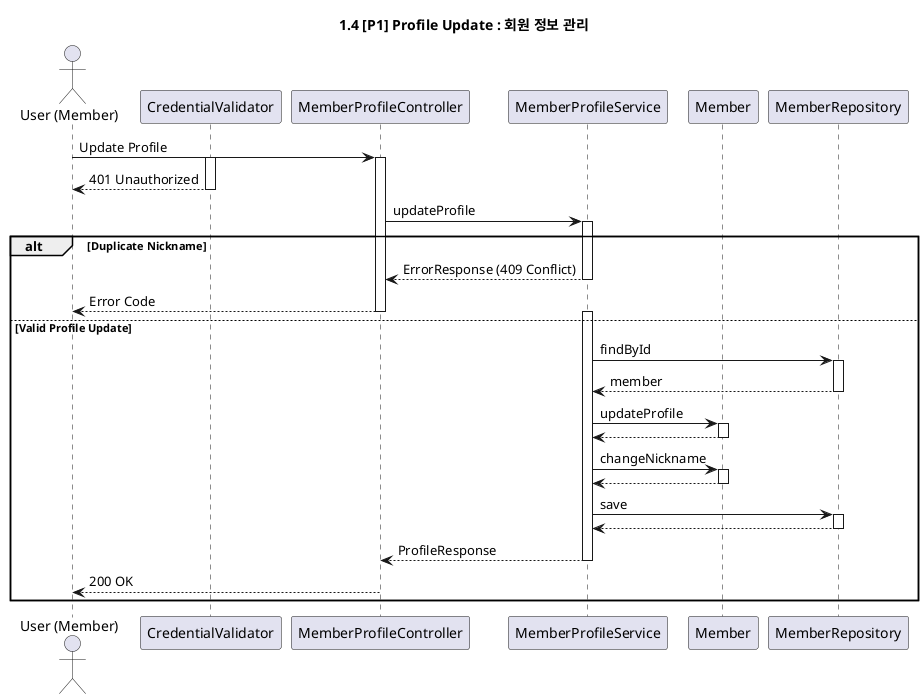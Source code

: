 @startuml

title 1.4 [P1] Profile Update : 회원 정보 관리

actor "User (Member)" as User
participant "CredentialValidator" as Validator
participant "MemberProfileController" as Controller
participant "MemberProfileService" as AppService
participant "Member" as MemberDomain
participant "MemberRepository" as Repository

User -> Controller: Update Profile
activate Validator
activate Controller
Validator --> User: 401 Unauthorized
deactivate Validator

Controller -> AppService: updateProfile

alt Duplicate Nickname
    activate AppService
    AppService --> Controller: ErrorResponse (409 Conflict)
    deactivate AppService
    Controller --> User: Error Code
    deactivate Controller
else Valid Profile Update
    activate AppService
    AppService -> Repository: findById
    activate Repository
    Repository --> AppService: member
deactivate Repository

AppService -> MemberDomain: updateProfile
activate MemberDomain
MemberDomain --> AppService
deactivate MemberDomain

AppService -> MemberDomain: changeNickname
activate MemberDomain
MemberDomain --> AppService
deactivate MemberDomain

AppService -> Repository: save
activate Repository
Repository --> AppService
deactivate Repository

AppService --> Controller: ProfileResponse
deactivate AppService


Controller --> User: 200 OK
deactivate Controller

end
@enduml